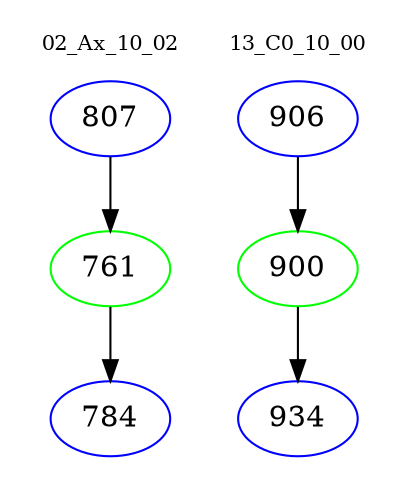 digraph{
subgraph cluster_0 {
color = white
label = "02_Ax_10_02";
fontsize=10;
T0_807 [label="807", color="blue"]
T0_807 -> T0_761 [color="black"]
T0_761 [label="761", color="green"]
T0_761 -> T0_784 [color="black"]
T0_784 [label="784", color="blue"]
}
subgraph cluster_1 {
color = white
label = "13_C0_10_00";
fontsize=10;
T1_906 [label="906", color="blue"]
T1_906 -> T1_900 [color="black"]
T1_900 [label="900", color="green"]
T1_900 -> T1_934 [color="black"]
T1_934 [label="934", color="blue"]
}
}
